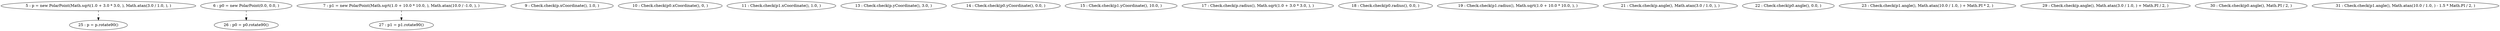 digraph G {
"5 : p = new PolarPoint(Math.sqrt(1.0 + 3.0 * 3.0, ), Math.atan(3.0 / 1.0, ), )"
"5 : p = new PolarPoint(Math.sqrt(1.0 + 3.0 * 3.0, ), Math.atan(3.0 / 1.0, ), )" -> "25 : p = p.rotate90()" [style=dashed]
"6 : p0 = new PolarPoint(0.0, 0.0, )"
"6 : p0 = new PolarPoint(0.0, 0.0, )" -> "26 : p0 = p0.rotate90()" [style=dashed]
"7 : p1 = new PolarPoint(Math.sqrt(1.0 + 10.0 * 10.0, ), Math.atan(10.0 / -1.0, ), )"
"7 : p1 = new PolarPoint(Math.sqrt(1.0 + 10.0 * 10.0, ), Math.atan(10.0 / -1.0, ), )" -> "27 : p1 = p1.rotate90()" [style=dashed]
"9 : Check.check(p.xCoordinate(), 1.0, )"
"10 : Check.check(p0.xCoordinate(), 0, )"
"11 : Check.check(p1.xCoordinate(), 1.0, )"
"13 : Check.check(p.yCoordinate(), 3.0, )"
"14 : Check.check(p0.yCoordinate(), 0.0, )"
"15 : Check.check(p1.yCoordinate(), 10.0, )"
"17 : Check.check(p.radius(), Math.sqrt(1.0 + 3.0 * 3.0, ), )"
"18 : Check.check(p0.radius(), 0.0, )"
"19 : Check.check(p1.radius(), Math.sqrt(1.0 + 10.0 * 10.0, ), )"
"21 : Check.check(p.angle(), Math.atan(3.0 / 1.0, ), )"
"22 : Check.check(p0.angle(), 0.0, )"
"23 : Check.check(p1.angle(), Math.atan(10.0 / 1.0, ) + Math.PI * 2, )"
"25 : p = p.rotate90()"
"26 : p0 = p0.rotate90()"
"27 : p1 = p1.rotate90()"
"29 : Check.check(p.angle(), Math.atan(3.0 / 1.0, ) + Math.PI / 2, )"
"30 : Check.check(p0.angle(), Math.PI / 2, )"
"31 : Check.check(p1.angle(), Math.atan(10.0 / 1.0, ) - 1.5 * Math.PI / 2, )"
}